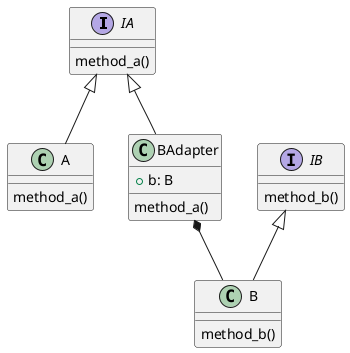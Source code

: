 @startuml

interface IA {
    method_a()
}

class A {
    method_a()
}

IA <|-- A

interface IB {
    method_b()
}

class B {
    method_b()
}

IB <|-- B


class BAdapter {
    + b: B
    method_a()
}

IA <|-- BAdapter

BAdapter *-- B

@endulml